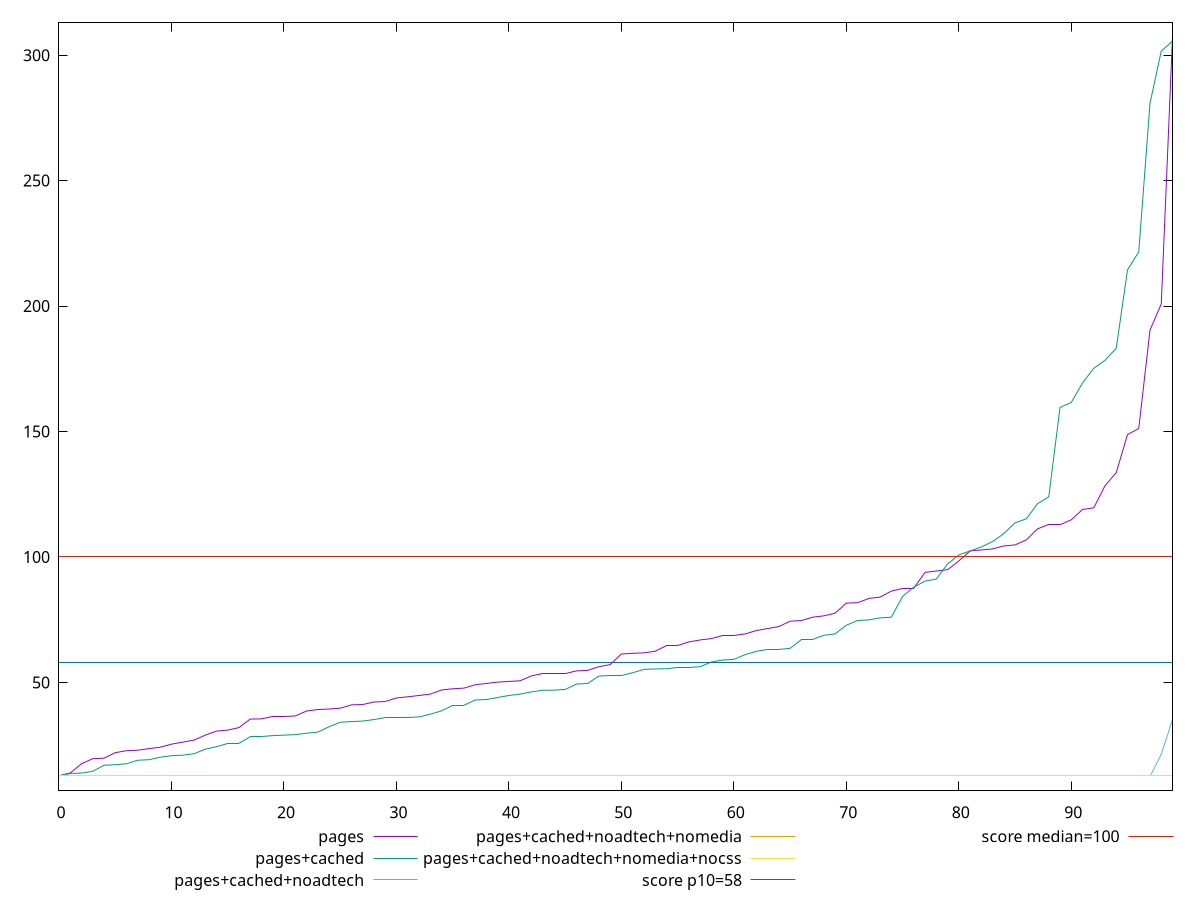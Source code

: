 reset

$pages <<EOF
0 12.8
1 13.92
2 17.6
3 19.6
4 19.800000000000182
5 21.99999999999982
6 22.8
7 22.99999999999982
8 23.6
9 24.200000000000003
10 25.400000000000002
11 26.200000000000003
12 27
13 29
14 30.6
15 31
16 32
17 35.40000000000018
18 35.46666666666691
19 36.53333333333334
20 36.53333333333334
21 36.64
22 38.599999999999824
23 39.19999999999976
24 39.400000000000006
25 39.733333333333334
26 41.06666666666667
27 41.2
28 42.2
29 42.400000000000006
30 43.800000000000004
31 44.26666666666667
32 44.800000000000004
33 45.333333333333336
34 46.971428571428575
35 47.46666666666643
36 47.733333333333334
37 49.06666666666666
38 49.6
39 50.13333333333333
40 50.400000000000006
41 50.66666666666667
42 52.6
43 53.6
44 53.6
45 53.600000000000236
46 54.6
47 54.800000000000004
48 56.26666666666668
49 57.11999999999986
50 61.33333333333333
51 61.6
52 61.80000000000018
53 62.400000000000006
54 64.79999999999976
55 64.8
56 66.1333333333331
57 66.93333333333334
58 67.46666666666667
59 68.8
60 68.8
61 69.33333333333334
62 70.66666666666643
63 71.46666666666667
64 72.26666666666667
65 74.40000000000025
66 74.66666666666667
67 76
68 76.53333333333335
69 77.6
70 81.60000000000025
71 81.79999999999983
72 83.46666666666667
73 84
74 86.40000000000038
75 87.46666666666667
76 87.46666666666667
77 93.86666666666692
78 94.4
79 94.93333333333285
80 98.39999999999964
81 102.4
82 102.80000000000038
83 103.2
84 104.4
85 104.79999999999927
86 106.80000000000038
87 111.20000000000024
88 112.80000000000001
89 112.80000000000074
90 114.80000000000001
91 118.93333333333334
92 119.60000000000001
93 128.4
94 133.6
95 148.8
96 151.19999999999854
97 190.3999999999993
98 200.8
99 307.20000000000294
EOF

$pagesCached <<EOF
0 12.8
1 13.733333333333455
2 13.866666666666667
3 14.600000000000001
4 17
5 17.199999999999818
6 17.600000000000183
7 19
8 19.200000000000003
9 20.199999999999818
10 20.8
11 21.000000000000185
12 21.6
13 23.400000000000002
14 24.400000000000002
15 25.79999999999982
16 25.8
17 28.39999999999982
18 28.400000000000183
19 28.8
20 28.99999999999982
21 29.200000000000003
22 29.759999999999856
23 30.200000000000003
24 32.32000000000029
25 34.1333333333331
26 34.4
27 34.60000000000018
28 35.19999999999982
29 35.99999999999976
30 36
31 36
32 36.26666666666691
33 37.333333333333094
34 38.66666666666667
35 40.800000000000004
36 40.800000000000004
37 43
38 43.19999999999982
39 44
40 44.800000000000004
41 45.333333333333584
42 46.24
43 46.88
44 46.93333333333334
45 47.19999999999982
46 49.333333333333094
47 49.59999999999976
48 52.53333333333358
49 52.800000000000004
50 52.800000000000004
51 53.866666666666674
52 55.2
53 55.36000000000029
54 55.466666666666676
55 55.99999999999976
56 56
57 56.266666666667156
58 58.13333333333358
59 58.933333333333096
60 59.2
61 61.06666666666668
62 62.400000000000006
63 63.2
64 63.20000000000048
65 63.6
66 67
67 67.00000000000037
68 68.8
69 69.33333333333334
70 72.79999999999927
71 74.66666666666619
72 74.93333333333334
73 75.73333333333333
74 75.99999999999976
75 84.2666666666662
76 88
77 90.39999999999952
78 91.2000000000005
79 97.20000000000073
80 100.80000000000025
81 102.4
82 104
83 106.13333333333381
84 109.33333333333336
85 113.60000000000001
86 115.20000000000049
87 121.19999999999965
88 124
89 159.60000000000002
90 161.60000000000002
91 169.33333333333286
92 175.20000000000147
93 178.39999999999856
94 183.20000000000002
95 214.3999999999993
96 221.59999999999854
97 280.80000000000075
98 301.6
99 305.6000000000007
EOF

$pagesCachedNoadtech <<EOF
0 12.8
1 12.8
2 12.8
3 12.8
4 12.8
5 12.8
6 12.8
7 12.8
8 12.8
9 12.8
10 12.8
11 12.8
12 12.8
13 12.8
14 12.8
15 12.8
16 12.8
17 12.8
18 12.8
19 12.8
20 12.8
21 12.8
22 12.8
23 12.8
24 12.8
25 12.8
26 12.8
27 12.8
28 12.8
29 12.8
30 12.8
31 12.8
32 12.8
33 12.8
34 12.8
35 12.8
36 12.8
37 12.8
38 12.8
39 12.8
40 12.8
41 12.8
42 12.8
43 12.8
44 12.8
45 12.8
46 12.8
47 12.8
48 12.8
49 12.8
50 12.8
51 12.8
52 12.8
53 12.8
54 12.8
55 12.8
56 12.8
57 12.8
58 12.8
59 12.8
60 12.8
61 12.8
62 12.8
63 12.8
64 12.8
65 12.8
66 12.8
67 12.8
68 12.8
69 12.8
70 12.8
71 12.8
72 12.8
73 12.8
74 12.8
75 12.8
76 12.8
77 12.8
78 12.8
79 12.8
80 12.8
81 12.8
82 12.8
83 12.8
84 12.8
85 12.8
86 12.8
87 12.8
88 12.8
89 12.8
90 12.8
91 12.8
92 12.8
93 12.8
94 12.8
95 12.8
96 12.8
97 12.8
98 21.333333333333332
99 35.20000000000012
EOF

$pagesCachedNoadtechNomedia <<EOF
0 12.8
1 12.8
2 12.8
3 12.8
4 12.8
5 12.8
6 12.8
7 12.8
8 12.8
9 12.8
10 12.8
11 12.8
12 12.8
13 12.8
14 12.8
15 12.8
16 12.8
17 12.8
18 12.8
19 12.8
20 12.8
21 12.8
22 12.8
23 12.8
24 12.8
25 12.8
26 12.8
27 12.8
28 12.8
29 12.8
30 12.8
31 12.8
32 12.8
33 12.8
34 12.8
35 12.8
36 12.8
37 12.8
38 12.8
39 12.8
40 12.8
41 12.8
42 12.8
43 12.8
44 12.8
45 12.8
46 12.8
47 12.8
48 12.8
49 12.8
50 12.8
51 12.8
52 12.8
53 12.8
54 12.8
55 12.8
56 12.8
57 12.8
58 12.8
59 12.8
60 12.8
61 12.8
62 12.8
63 12.8
64 12.8
65 12.8
66 12.8
67 12.8
68 12.8
69 12.8
70 12.8
71 12.8
72 12.8
73 12.8
74 12.8
75 12.8
76 12.8
77 12.8
78 12.8
79 12.8
80 12.8
81 12.8
82 12.8
83 12.8
84 12.8
85 12.8
86 12.8
87 12.8
88 12.8
89 12.8
90 12.8
91 12.8
92 12.8
93 12.8
94 12.8
95 12.8
96 12.8
97 12.8
98 12.8
99 12.8
EOF

$pagesCachedNoadtechNomediaNocss <<EOF
0 12.8
1 12.8
2 12.8
3 12.8
4 12.8
5 12.8
6 12.8
7 12.8
8 12.8
9 12.8
10 12.8
11 12.8
12 12.8
13 12.8
14 12.8
15 12.8
16 12.8
17 12.8
18 12.8
19 12.8
20 12.8
21 12.8
22 12.8
23 12.8
24 12.8
25 12.8
26 12.8
27 12.8
28 12.8
29 12.8
30 12.8
31 12.8
32 12.8
33 12.8
34 12.8
35 12.8
36 12.8
37 12.8
38 12.8
39 12.8
40 12.8
41 12.8
42 12.8
43 12.8
44 12.8
45 12.8
46 12.8
47 12.8
48 12.8
49 12.8
50 12.8
51 12.8
52 12.8
53 12.8
54 12.8
55 12.8
56 12.8
57 12.8
58 12.8
59 12.8
60 12.8
61 12.8
62 12.8
63 12.8
64 12.8
65 12.8
66 12.8
67 12.8
68 12.8
69 12.8
70 12.8
71 12.8
72 12.8
73 12.8
74 12.8
75 12.8
76 12.8
77 12.8
78 12.8
79 12.8
80 12.8
81 12.8
82 12.8
83 12.8
84 12.8
85 12.8
86 12.8
87 12.8
88 12.8
89 12.8
90 12.8
91 12.8
92 12.8
93 12.8
94 12.8
95 12.8
96 12.8
97 12.8
98 12.8
99 12.8
EOF

set key outside below
set xrange [0:99]
set yrange [6.911999999999942:313.088000000003]
set trange [6.911999999999942:313.088000000003]
set terminal svg size 640, 580 enhanced background rgb 'white'
set output "report_00017_2021-02-10T15-08-03.406Z/estimated-input-latency/comparison/sorted/all_raw.svg"

plot $pages title "pages" with line, \
     $pagesCached title "pages+cached" with line, \
     $pagesCachedNoadtech title "pages+cached+noadtech" with line, \
     $pagesCachedNoadtechNomedia title "pages+cached+noadtech+nomedia" with line, \
     $pagesCachedNoadtechNomediaNocss title "pages+cached+noadtech+nomedia+nocss" with line, \
     58 title "score p10=58", \
     100 title "score median=100"

reset
